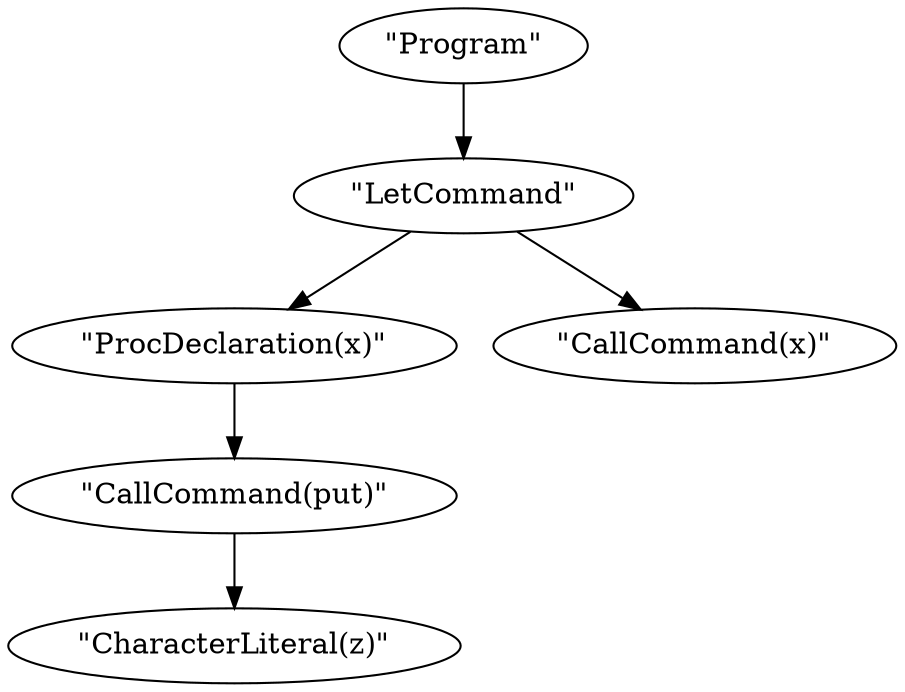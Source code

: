 digraph {
    0 [ label = "\"Program\"" ]
    1 [ label = "\"LetCommand\"" ]
    2 [ label = "\"ProcDeclaration(x)\"" ]
    3 [ label = "\"CallCommand(put)\"" ]
    4 [ label = "\"CharacterLiteral(z)\"" ]
    5 [ label = "\"CallCommand(x)\"" ]
    0 -> 1 [ ]
    1 -> 2 [ ]
    2 -> 3 [ ]
    3 -> 4 [ ]
    1 -> 5 [ ]
}
